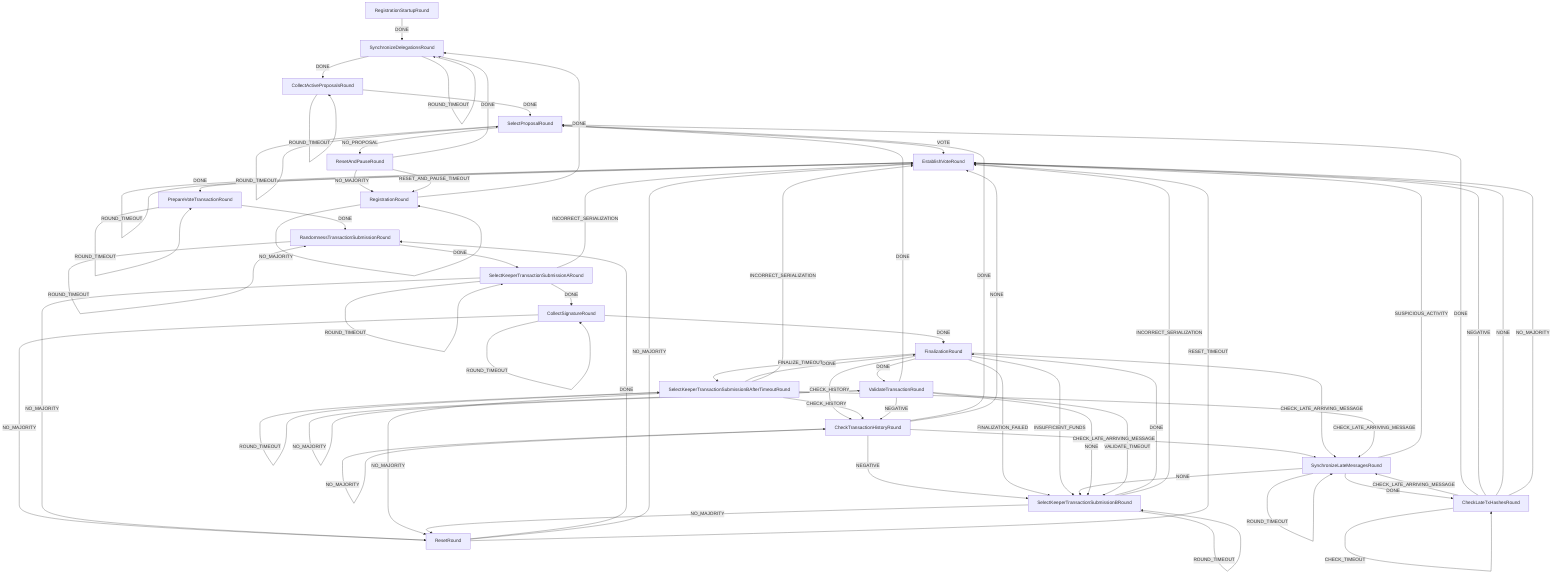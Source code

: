 graph TD
  RegistrationStartupRound
  CheckLateTxHashesRound
  CheckTransactionHistoryRound
  CollectActiveProposalsRound
  CollectSignatureRound
  EstablishVoteRound
  FinalizationRound
  PrepareVoteTransactionRound
  RandomnessTransactionSubmissionRound
  RegistrationRound
  RegistrationStartupRound
  ResetAndPauseRound
  ResetRound
  SelectKeeperTransactionSubmissionARound
  SelectKeeperTransactionSubmissionBAfterTimeoutRound
  SelectKeeperTransactionSubmissionBRound
  SelectProposalRound
  SynchronizeDelegationsRound
  SynchronizeLateMessagesRound
  ValidateTransactionRound
  CheckLateTxHashesRound -->|CHECK_LATE_ARRIVING_MESSAGE| SynchronizeLateMessagesRound
  CheckLateTxHashesRound -->|CHECK_TIMEOUT| CheckLateTxHashesRound
  CheckLateTxHashesRound -->|DONE| SelectProposalRound
  CheckLateTxHashesRound -->|NEGATIVE| EstablishVoteRound
  CheckLateTxHashesRound -->|NONE| EstablishVoteRound
  CheckLateTxHashesRound -->|NO_MAJORITY| EstablishVoteRound
  CheckTransactionHistoryRound -->|CHECK_LATE_ARRIVING_MESSAGE| SynchronizeLateMessagesRound
  CheckTransactionHistoryRound -->|CHECK_TIMEOUT| CheckTransactionHistoryRound
  CheckTransactionHistoryRound -->|DONE| SelectProposalRound
  CheckTransactionHistoryRound -->|NEGATIVE| SelectKeeperTransactionSubmissionBRound
  CheckTransactionHistoryRound -->|NONE| EstablishVoteRound
  CheckTransactionHistoryRound -->|NO_MAJORITY| CheckTransactionHistoryRound
  CollectActiveProposalsRound -->|API_ERROR| CollectActiveProposalsRound
  CollectActiveProposalsRound -->|DONE| SelectProposalRound
  CollectActiveProposalsRound -->|NO_MAJORITY| CollectActiveProposalsRound
  CollectActiveProposalsRound -->|ROUND_TIMEOUT| CollectActiveProposalsRound
  CollectSignatureRound -->|DONE| FinalizationRound
  CollectSignatureRound -->|NO_MAJORITY| ResetRound
  CollectSignatureRound -->|ROUND_TIMEOUT| CollectSignatureRound
  EstablishVoteRound -->|CONTRACT_ERROR| EstablishVoteRound
  EstablishVoteRound -->|DONE| PrepareVoteTransactionRound
  EstablishVoteRound -->|NO_MAJORITY| EstablishVoteRound
  EstablishVoteRound -->|ROUND_TIMEOUT| EstablishVoteRound
  FinalizationRound -->|CHECK_HISTORY| CheckTransactionHistoryRound
  FinalizationRound -->|CHECK_LATE_ARRIVING_MESSAGE| SynchronizeLateMessagesRound
  FinalizationRound -->|DONE| ValidateTransactionRound
  FinalizationRound -->|FINALIZATION_FAILED| SelectKeeperTransactionSubmissionBRound
  FinalizationRound -->|FINALIZE_TIMEOUT| SelectKeeperTransactionSubmissionBAfterTimeoutRound
  FinalizationRound -->|INSUFFICIENT_FUNDS| SelectKeeperTransactionSubmissionBRound
  PrepareVoteTransactionRound -->|CONTRACT_ERROR| PrepareVoteTransactionRound
  PrepareVoteTransactionRound -->|DONE| RandomnessTransactionSubmissionRound
  PrepareVoteTransactionRound -->|NO_MAJORITY| PrepareVoteTransactionRound
  PrepareVoteTransactionRound -->|ROUND_TIMEOUT| PrepareVoteTransactionRound
  RandomnessTransactionSubmissionRound -->|DONE| SelectKeeperTransactionSubmissionARound
  RandomnessTransactionSubmissionRound -->|NO_MAJORITY| RandomnessTransactionSubmissionRound
  RandomnessTransactionSubmissionRound -->|ROUND_TIMEOUT| RandomnessTransactionSubmissionRound
  RegistrationRound -->|DONE| SynchronizeDelegationsRound
  RegistrationRound -->|NO_MAJORITY| RegistrationRound
  RegistrationStartupRound -->|DONE| SynchronizeDelegationsRound
  ResetAndPauseRound -->|DONE| SynchronizeDelegationsRound
  ResetAndPauseRound -->|NO_MAJORITY| RegistrationRound
  ResetAndPauseRound -->|RESET_AND_PAUSE_TIMEOUT| RegistrationRound
  ResetRound -->|DONE| RandomnessTransactionSubmissionRound
  ResetRound -->|NO_MAJORITY| EstablishVoteRound
  ResetRound -->|RESET_TIMEOUT| EstablishVoteRound
  SelectKeeperTransactionSubmissionARound -->|DONE| CollectSignatureRound
  SelectKeeperTransactionSubmissionARound -->|INCORRECT_SERIALIZATION| EstablishVoteRound
  SelectKeeperTransactionSubmissionARound -->|NO_MAJORITY| ResetRound
  SelectKeeperTransactionSubmissionARound -->|ROUND_TIMEOUT| SelectKeeperTransactionSubmissionARound
  SelectKeeperTransactionSubmissionBAfterTimeoutRound -->|CHECK_HISTORY| CheckTransactionHistoryRound
  SelectKeeperTransactionSubmissionBAfterTimeoutRound -->|CHECK_LATE_ARRIVING_MESSAGE| SynchronizeLateMessagesRound
  SelectKeeperTransactionSubmissionBAfterTimeoutRound -->|DONE| FinalizationRound
  SelectKeeperTransactionSubmissionBAfterTimeoutRound -->|INCORRECT_SERIALIZATION| EstablishVoteRound
  SelectKeeperTransactionSubmissionBAfterTimeoutRound -->|NO_MAJORITY| ResetRound
  SelectKeeperTransactionSubmissionBAfterTimeoutRound -->|ROUND_TIMEOUT| SelectKeeperTransactionSubmissionBAfterTimeoutRound
  SelectKeeperTransactionSubmissionBRound -->|DONE| FinalizationRound
  SelectKeeperTransactionSubmissionBRound -->|INCORRECT_SERIALIZATION| EstablishVoteRound
  SelectKeeperTransactionSubmissionBRound -->|NO_MAJORITY| ResetRound
  SelectKeeperTransactionSubmissionBRound -->|ROUND_TIMEOUT| SelectKeeperTransactionSubmissionBRound
  SelectProposalRound -->|NO_MAJORITY| SelectProposalRound
  SelectProposalRound -->|NO_PROPOSAL| ResetAndPauseRound
  SelectProposalRound -->|ROUND_TIMEOUT| SelectProposalRound
  SelectProposalRound -->|VOTE| EstablishVoteRound
  SynchronizeDelegationsRound -->|DONE| CollectActiveProposalsRound
  SynchronizeDelegationsRound -->|NO_MAJORITY| SynchronizeDelegationsRound
  SynchronizeDelegationsRound -->|ROUND_TIMEOUT| SynchronizeDelegationsRound
  SynchronizeLateMessagesRound -->|DONE| CheckLateTxHashesRound
  SynchronizeLateMessagesRound -->|NONE| SelectKeeperTransactionSubmissionBRound
  SynchronizeLateMessagesRound -->|ROUND_TIMEOUT| SynchronizeLateMessagesRound
  SynchronizeLateMessagesRound -->|SUSPICIOUS_ACTIVITY| EstablishVoteRound
  ValidateTransactionRound -->|DONE| SelectProposalRound
  ValidateTransactionRound -->|NEGATIVE| CheckTransactionHistoryRound
  ValidateTransactionRound -->|NONE| SelectKeeperTransactionSubmissionBRound
  ValidateTransactionRound -->|NO_MAJORITY| ValidateTransactionRound
  ValidateTransactionRound -->|VALIDATE_TIMEOUT| SelectKeeperTransactionSubmissionBRound